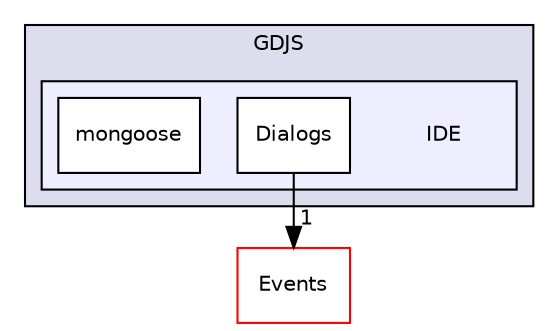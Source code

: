 digraph "IDE" {
  compound=true
  node [ fontsize="10", fontname="Helvetica"];
  edge [ labelfontsize="10", labelfontname="Helvetica"];
  subgraph clusterdir_2788447a247d89981b9774cad09bae1c {
    graph [ bgcolor="#ddddee", pencolor="black", label="GDJS" fontname="Helvetica", fontsize="10", URL="dir_2788447a247d89981b9774cad09bae1c.html"]
  subgraph clusterdir_6f3cd2c75920bec611d94404f17cdb84 {
    graph [ bgcolor="#eeeeff", pencolor="black", label="" URL="dir_6f3cd2c75920bec611d94404f17cdb84.html"];
    dir_6f3cd2c75920bec611d94404f17cdb84 [shape=plaintext label="IDE"];
    dir_6d65bc2353381c003616bb4a4bd5c00e [shape=box label="Dialogs" color="black" fillcolor="white" style="filled" URL="dir_6d65bc2353381c003616bb4a4bd5c00e.html"];
    dir_d9bb14e8f8acd273cbed214f38edd285 [shape=box label="mongoose" color="black" fillcolor="white" style="filled" URL="dir_d9bb14e8f8acd273cbed214f38edd285.html"];
  }
  }
  dir_15803e5a79f2c8c1253ec2b10c9507db [shape=box label="Events" fillcolor="white" style="filled" color="red" URL="dir_15803e5a79f2c8c1253ec2b10c9507db.html"];
  dir_6d65bc2353381c003616bb4a4bd5c00e->dir_15803e5a79f2c8c1253ec2b10c9507db [headlabel="1", labeldistance=1.5 headhref="dir_000004_000005.html"];
}
